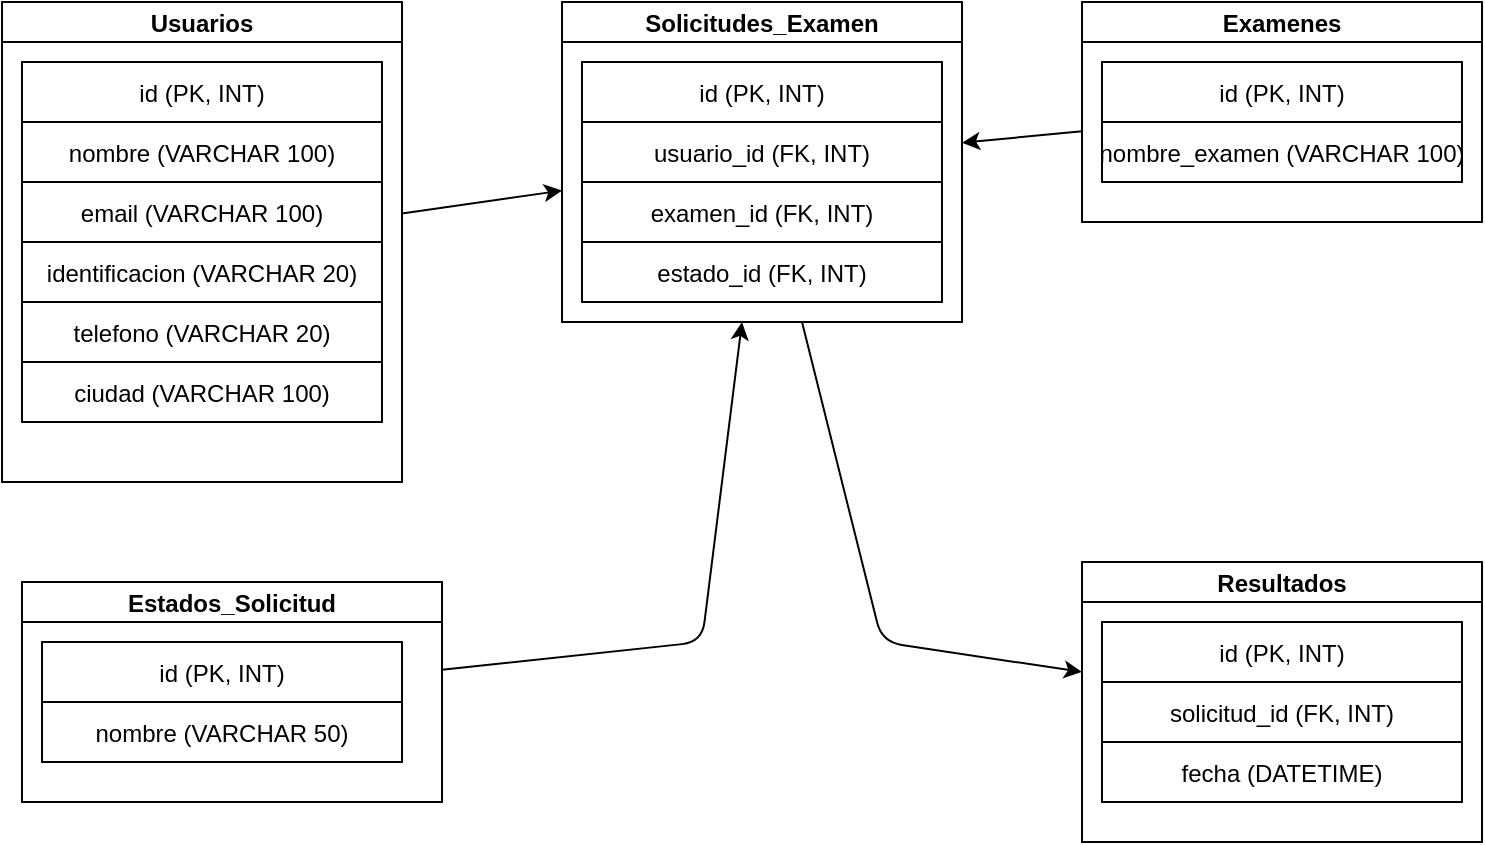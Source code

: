 <mxfile version="26.1.0">
  <diagram name="Página-1" id="1LYLHZM-U1lLEGVNWVHj">
    <mxGraphModel dx="1434" dy="746" grid="1" gridSize="10" guides="1" tooltips="1" connect="1" arrows="1" fold="1" page="1" pageScale="1" pageWidth="827" pageHeight="1169" math="0" shadow="0">
      <root>
        <mxCell id="0" />
        <mxCell id="1" parent="0" />
        <mxCell id="JbzFv98bgaVhpH8aMW0P-106" value="Usuarios" style="swimlane;startSize=20;" vertex="1" parent="1">
          <mxGeometry x="20" y="10" width="200" height="240" as="geometry" />
        </mxCell>
        <mxCell id="JbzFv98bgaVhpH8aMW0P-107" value="id (PK, INT)" vertex="1" parent="JbzFv98bgaVhpH8aMW0P-106">
          <mxGeometry x="10" y="30" width="180" height="30" as="geometry" />
        </mxCell>
        <mxCell id="JbzFv98bgaVhpH8aMW0P-108" value="nombre (VARCHAR 100)" vertex="1" parent="JbzFv98bgaVhpH8aMW0P-106">
          <mxGeometry x="10" y="60" width="180" height="30" as="geometry" />
        </mxCell>
        <mxCell id="JbzFv98bgaVhpH8aMW0P-109" value="email (VARCHAR 100)" vertex="1" parent="JbzFv98bgaVhpH8aMW0P-106">
          <mxGeometry x="10" y="90" width="180" height="30" as="geometry" />
        </mxCell>
        <mxCell id="JbzFv98bgaVhpH8aMW0P-110" value="identificacion (VARCHAR 20)" vertex="1" parent="JbzFv98bgaVhpH8aMW0P-106">
          <mxGeometry x="10" y="120" width="180" height="30" as="geometry" />
        </mxCell>
        <mxCell id="JbzFv98bgaVhpH8aMW0P-111" value="telefono (VARCHAR 20)" vertex="1" parent="JbzFv98bgaVhpH8aMW0P-106">
          <mxGeometry x="10" y="150" width="180" height="30" as="geometry" />
        </mxCell>
        <mxCell id="JbzFv98bgaVhpH8aMW0P-112" value="ciudad (VARCHAR 100)" vertex="1" parent="JbzFv98bgaVhpH8aMW0P-106">
          <mxGeometry x="10" y="180" width="180" height="30" as="geometry" />
        </mxCell>
        <mxCell id="JbzFv98bgaVhpH8aMW0P-113" value="Solicitudes_Examen" style="swimlane;startSize=20;" vertex="1" parent="1">
          <mxGeometry x="300" y="10" width="200" height="160" as="geometry" />
        </mxCell>
        <mxCell id="JbzFv98bgaVhpH8aMW0P-114" value="id (PK, INT)" vertex="1" parent="JbzFv98bgaVhpH8aMW0P-113">
          <mxGeometry x="10" y="30" width="180" height="30" as="geometry" />
        </mxCell>
        <mxCell id="JbzFv98bgaVhpH8aMW0P-115" value="usuario_id (FK, INT)" vertex="1" parent="JbzFv98bgaVhpH8aMW0P-113">
          <mxGeometry x="10" y="60" width="180" height="30" as="geometry" />
        </mxCell>
        <mxCell id="JbzFv98bgaVhpH8aMW0P-116" value="examen_id (FK, INT)" vertex="1" parent="JbzFv98bgaVhpH8aMW0P-113">
          <mxGeometry x="10" y="90" width="180" height="30" as="geometry" />
        </mxCell>
        <mxCell id="JbzFv98bgaVhpH8aMW0P-117" value="estado_id (FK, INT)" vertex="1" parent="JbzFv98bgaVhpH8aMW0P-113">
          <mxGeometry x="10" y="120" width="180" height="30" as="geometry" />
        </mxCell>
        <mxCell id="JbzFv98bgaVhpH8aMW0P-118" value="Examenes" style="swimlane;startSize=20;" vertex="1" parent="1">
          <mxGeometry x="560" y="10" width="200" height="110" as="geometry" />
        </mxCell>
        <mxCell id="JbzFv98bgaVhpH8aMW0P-119" value="id (PK, INT)" vertex="1" parent="JbzFv98bgaVhpH8aMW0P-118">
          <mxGeometry x="10" y="30" width="180" height="30" as="geometry" />
        </mxCell>
        <mxCell id="JbzFv98bgaVhpH8aMW0P-120" value="nombre_examen (VARCHAR 100)" vertex="1" parent="JbzFv98bgaVhpH8aMW0P-118">
          <mxGeometry x="10" y="60" width="180" height="30" as="geometry" />
        </mxCell>
        <mxCell id="JbzFv98bgaVhpH8aMW0P-121" value="Estados_Solicitud" style="swimlane;startSize=20;" vertex="1" parent="1">
          <mxGeometry x="30" y="300" width="210" height="110" as="geometry" />
        </mxCell>
        <mxCell id="JbzFv98bgaVhpH8aMW0P-122" value="id (PK, INT)" vertex="1" parent="JbzFv98bgaVhpH8aMW0P-121">
          <mxGeometry x="10" y="30" width="180" height="30" as="geometry" />
        </mxCell>
        <mxCell id="JbzFv98bgaVhpH8aMW0P-123" value="nombre (VARCHAR 50)" vertex="1" parent="JbzFv98bgaVhpH8aMW0P-121">
          <mxGeometry x="10" y="60" width="180" height="30" as="geometry" />
        </mxCell>
        <mxCell id="JbzFv98bgaVhpH8aMW0P-124" value="Resultados" style="swimlane;startSize=20;" vertex="1" parent="1">
          <mxGeometry x="560" y="290" width="200" height="140" as="geometry" />
        </mxCell>
        <mxCell id="JbzFv98bgaVhpH8aMW0P-125" value="id (PK, INT)" vertex="1" parent="JbzFv98bgaVhpH8aMW0P-124">
          <mxGeometry x="10" y="30" width="180" height="30" as="geometry" />
        </mxCell>
        <mxCell id="JbzFv98bgaVhpH8aMW0P-126" value="solicitud_id (FK, INT)" vertex="1" parent="JbzFv98bgaVhpH8aMW0P-124">
          <mxGeometry x="10" y="60" width="180" height="30" as="geometry" />
        </mxCell>
        <mxCell id="JbzFv98bgaVhpH8aMW0P-127" value="fecha (DATETIME)" vertex="1" parent="JbzFv98bgaVhpH8aMW0P-124">
          <mxGeometry x="10" y="90" width="180" height="30" as="geometry" />
        </mxCell>
        <mxCell id="JbzFv98bgaVhpH8aMW0P-128" edge="1" parent="1" source="JbzFv98bgaVhpH8aMW0P-106" target="JbzFv98bgaVhpH8aMW0P-113">
          <mxGeometry relative="1" as="geometry" />
        </mxCell>
        <mxCell id="JbzFv98bgaVhpH8aMW0P-129" edge="1" parent="1" source="JbzFv98bgaVhpH8aMW0P-118" target="JbzFv98bgaVhpH8aMW0P-113">
          <mxGeometry relative="1" as="geometry" />
        </mxCell>
        <mxCell id="JbzFv98bgaVhpH8aMW0P-130" edge="1" parent="1" source="JbzFv98bgaVhpH8aMW0P-121" target="JbzFv98bgaVhpH8aMW0P-113">
          <mxGeometry relative="1" as="geometry">
            <Array as="points">
              <mxPoint x="370" y="330" />
            </Array>
          </mxGeometry>
        </mxCell>
        <mxCell id="JbzFv98bgaVhpH8aMW0P-131" edge="1" parent="1" source="JbzFv98bgaVhpH8aMW0P-113" target="JbzFv98bgaVhpH8aMW0P-124">
          <mxGeometry relative="1" as="geometry">
            <Array as="points">
              <mxPoint x="460" y="330" />
            </Array>
          </mxGeometry>
        </mxCell>
      </root>
    </mxGraphModel>
  </diagram>
</mxfile>
